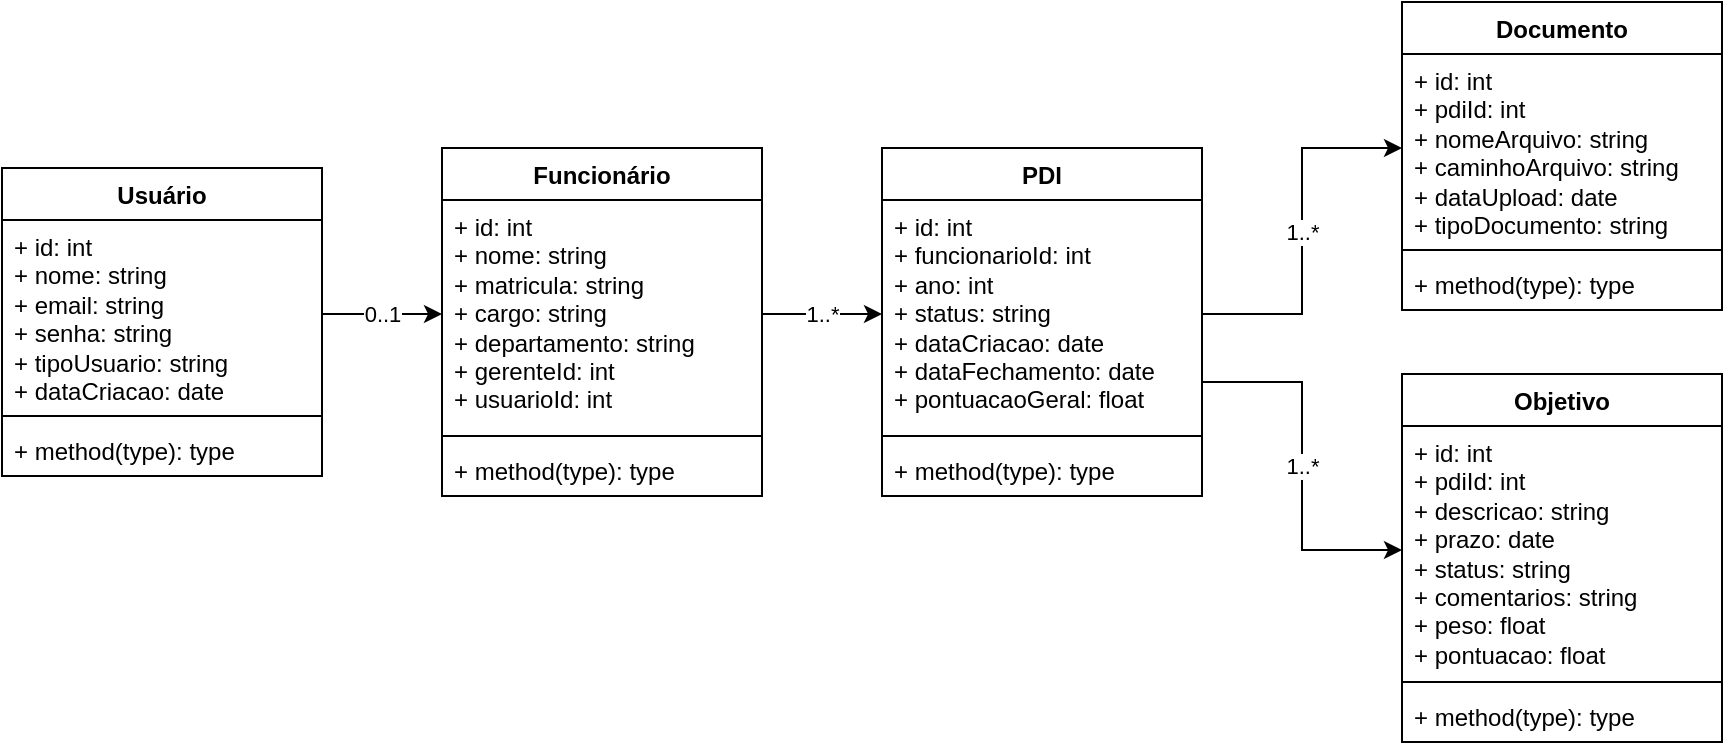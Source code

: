 <mxfile version="28.2.0">
  <diagram id="C5RBs43oDa-KdzZeNtuy" name="Page-1">
    <mxGraphModel dx="413" dy="583" grid="1" gridSize="10" guides="1" tooltips="1" connect="1" arrows="1" fold="1" page="1" pageScale="1" pageWidth="850" pageHeight="1100" math="0" shadow="0">
      <root>
        <mxCell id="0" />
        <mxCell id="1" parent="0" />
        <mxCell id="AjaOg8jVffC6_Tfzs3vE-1" value="Usuário" style="swimlane;fontStyle=1;align=center;verticalAlign=top;childLayout=stackLayout;horizontal=1;startSize=26;horizontalStack=0;resizeParent=1;resizeParentMax=0;resizeLast=0;collapsible=1;marginBottom=0;whiteSpace=wrap;html=1;" parent="1" vertex="1">
          <mxGeometry x="1190" y="373" width="160" height="154" as="geometry" />
        </mxCell>
        <mxCell id="AjaOg8jVffC6_Tfzs3vE-2" value="+ id: int&lt;br&gt;+ nome: string&lt;br&gt;+ email: string&lt;br&gt;+ senha: string&lt;br&gt;+ tipoUsuario: string&lt;br&gt;+ dataCriacao: date" style="text;strokeColor=none;fillColor=none;align=left;verticalAlign=top;spacingLeft=4;spacingRight=4;overflow=hidden;rotatable=0;points=[[0,0.5],[1,0.5]];portConstraint=eastwest;whiteSpace=wrap;html=1;" parent="AjaOg8jVffC6_Tfzs3vE-1" vertex="1">
          <mxGeometry y="26" width="160" height="94" as="geometry" />
        </mxCell>
        <mxCell id="AjaOg8jVffC6_Tfzs3vE-3" value="" style="line;strokeWidth=1;fillColor=none;align=left;verticalAlign=middle;spacingTop=-1;spacingLeft=3;spacingRight=3;rotatable=0;labelPosition=right;points=[];portConstraint=eastwest;strokeColor=inherit;" parent="AjaOg8jVffC6_Tfzs3vE-1" vertex="1">
          <mxGeometry y="120" width="160" height="8" as="geometry" />
        </mxCell>
        <mxCell id="AjaOg8jVffC6_Tfzs3vE-4" value="+ method(type): type" style="text;strokeColor=none;fillColor=none;align=left;verticalAlign=top;spacingLeft=4;spacingRight=4;overflow=hidden;rotatable=0;points=[[0,0.5],[1,0.5]];portConstraint=eastwest;whiteSpace=wrap;html=1;" parent="AjaOg8jVffC6_Tfzs3vE-1" vertex="1">
          <mxGeometry y="128" width="160" height="26" as="geometry" />
        </mxCell>
        <mxCell id="AjaOg8jVffC6_Tfzs3vE-5" value="Funcionário" style="swimlane;fontStyle=1;align=center;verticalAlign=top;childLayout=stackLayout;horizontal=1;startSize=26;horizontalStack=0;resizeParent=1;resizeParentMax=0;resizeLast=0;collapsible=1;marginBottom=0;whiteSpace=wrap;html=1;" parent="1" vertex="1">
          <mxGeometry x="1410" y="363" width="160" height="174" as="geometry" />
        </mxCell>
        <mxCell id="AjaOg8jVffC6_Tfzs3vE-6" value="+ id: int&lt;br&gt;+ nome: string&lt;br&gt;+ matricula: string&lt;br&gt;+ cargo: string&lt;br&gt;+ departamento: string&lt;br&gt;+ gerenteId: int&lt;br&gt;+ usuarioId: int" style="text;strokeColor=none;fillColor=none;align=left;verticalAlign=top;spacingLeft=4;spacingRight=4;overflow=hidden;rotatable=0;points=[[0,0.5],[1,0.5]];portConstraint=eastwest;whiteSpace=wrap;html=1;" parent="AjaOg8jVffC6_Tfzs3vE-5" vertex="1">
          <mxGeometry y="26" width="160" height="114" as="geometry" />
        </mxCell>
        <mxCell id="AjaOg8jVffC6_Tfzs3vE-7" value="" style="line;strokeWidth=1;fillColor=none;align=left;verticalAlign=middle;spacingTop=-1;spacingLeft=3;spacingRight=3;rotatable=0;labelPosition=right;points=[];portConstraint=eastwest;strokeColor=inherit;" parent="AjaOg8jVffC6_Tfzs3vE-5" vertex="1">
          <mxGeometry y="140" width="160" height="8" as="geometry" />
        </mxCell>
        <mxCell id="AjaOg8jVffC6_Tfzs3vE-8" value="+ method(type): type" style="text;strokeColor=none;fillColor=none;align=left;verticalAlign=top;spacingLeft=4;spacingRight=4;overflow=hidden;rotatable=0;points=[[0,0.5],[1,0.5]];portConstraint=eastwest;whiteSpace=wrap;html=1;" parent="AjaOg8jVffC6_Tfzs3vE-5" vertex="1">
          <mxGeometry y="148" width="160" height="26" as="geometry" />
        </mxCell>
        <mxCell id="AjaOg8jVffC6_Tfzs3vE-9" value="PDI" style="swimlane;fontStyle=1;align=center;verticalAlign=top;childLayout=stackLayout;horizontal=1;startSize=26;horizontalStack=0;resizeParent=1;resizeParentMax=0;resizeLast=0;collapsible=1;marginBottom=0;whiteSpace=wrap;html=1;" parent="1" vertex="1">
          <mxGeometry x="1630" y="363" width="160" height="174" as="geometry" />
        </mxCell>
        <mxCell id="AjaOg8jVffC6_Tfzs3vE-10" value="+ id: int&lt;br&gt;+ funcionarioId: int&lt;br&gt;+ ano: int&lt;br&gt;+ status: string&lt;br&gt;+ dataCriacao: date&lt;br&gt;+ dataFechamento: date&lt;br&gt;+ pontuacaoGeral: float" style="text;strokeColor=none;fillColor=none;align=left;verticalAlign=top;spacingLeft=4;spacingRight=4;overflow=hidden;rotatable=0;points=[[0,0.5],[1,0.5]];portConstraint=eastwest;whiteSpace=wrap;html=1;" parent="AjaOg8jVffC6_Tfzs3vE-9" vertex="1">
          <mxGeometry y="26" width="160" height="114" as="geometry" />
        </mxCell>
        <mxCell id="AjaOg8jVffC6_Tfzs3vE-11" value="" style="line;strokeWidth=1;fillColor=none;align=left;verticalAlign=middle;spacingTop=-1;spacingLeft=3;spacingRight=3;rotatable=0;labelPosition=right;points=[];portConstraint=eastwest;strokeColor=inherit;" parent="AjaOg8jVffC6_Tfzs3vE-9" vertex="1">
          <mxGeometry y="140" width="160" height="8" as="geometry" />
        </mxCell>
        <mxCell id="AjaOg8jVffC6_Tfzs3vE-12" value="+ method(type): type" style="text;strokeColor=none;fillColor=none;align=left;verticalAlign=top;spacingLeft=4;spacingRight=4;overflow=hidden;rotatable=0;points=[[0,0.5],[1,0.5]];portConstraint=eastwest;whiteSpace=wrap;html=1;" parent="AjaOg8jVffC6_Tfzs3vE-9" vertex="1">
          <mxGeometry y="148" width="160" height="26" as="geometry" />
        </mxCell>
        <mxCell id="AjaOg8jVffC6_Tfzs3vE-13" value="Documento" style="swimlane;fontStyle=1;align=center;verticalAlign=top;childLayout=stackLayout;horizontal=1;startSize=26;horizontalStack=0;resizeParent=1;resizeParentMax=0;resizeLast=0;collapsible=1;marginBottom=0;whiteSpace=wrap;html=1;" parent="1" vertex="1">
          <mxGeometry x="1890" y="290" width="160" height="154" as="geometry" />
        </mxCell>
        <mxCell id="AjaOg8jVffC6_Tfzs3vE-14" value="+ id: int&lt;br&gt;+ pdiId: int&lt;br&gt;+ nomeArquivo: string&lt;br&gt;+ caminhoArquivo: string&lt;br&gt;+ dataUpload: date&lt;br&gt;+ tipoDocumento: string" style="text;strokeColor=none;fillColor=none;align=left;verticalAlign=top;spacingLeft=4;spacingRight=4;overflow=hidden;rotatable=0;points=[[0,0.5],[1,0.5]];portConstraint=eastwest;whiteSpace=wrap;html=1;" parent="AjaOg8jVffC6_Tfzs3vE-13" vertex="1">
          <mxGeometry y="26" width="160" height="94" as="geometry" />
        </mxCell>
        <mxCell id="AjaOg8jVffC6_Tfzs3vE-15" value="" style="line;strokeWidth=1;fillColor=none;align=left;verticalAlign=middle;spacingTop=-1;spacingLeft=3;spacingRight=3;rotatable=0;labelPosition=right;points=[];portConstraint=eastwest;strokeColor=inherit;" parent="AjaOg8jVffC6_Tfzs3vE-13" vertex="1">
          <mxGeometry y="120" width="160" height="8" as="geometry" />
        </mxCell>
        <mxCell id="AjaOg8jVffC6_Tfzs3vE-16" value="+ method(type): type" style="text;strokeColor=none;fillColor=none;align=left;verticalAlign=top;spacingLeft=4;spacingRight=4;overflow=hidden;rotatable=0;points=[[0,0.5],[1,0.5]];portConstraint=eastwest;whiteSpace=wrap;html=1;" parent="AjaOg8jVffC6_Tfzs3vE-13" vertex="1">
          <mxGeometry y="128" width="160" height="26" as="geometry" />
        </mxCell>
        <mxCell id="AjaOg8jVffC6_Tfzs3vE-17" value="Objetivo" style="swimlane;fontStyle=1;align=center;verticalAlign=top;childLayout=stackLayout;horizontal=1;startSize=26;horizontalStack=0;resizeParent=1;resizeParentMax=0;resizeLast=0;collapsible=1;marginBottom=0;whiteSpace=wrap;html=1;" parent="1" vertex="1">
          <mxGeometry x="1890" y="476" width="160" height="184" as="geometry" />
        </mxCell>
        <mxCell id="AjaOg8jVffC6_Tfzs3vE-18" value="+ id: int&lt;br&gt;+ pdiId: int&lt;br&gt;+ descricao: string&lt;br&gt;+ prazo: date&lt;br&gt;+ status: string&lt;br&gt;+ comentarios: string&lt;br&gt;+ peso: float&lt;br&gt;+ pontuacao: float" style="text;strokeColor=none;fillColor=none;align=left;verticalAlign=top;spacingLeft=4;spacingRight=4;overflow=hidden;rotatable=0;points=[[0,0.5],[1,0.5]];portConstraint=eastwest;whiteSpace=wrap;html=1;" parent="AjaOg8jVffC6_Tfzs3vE-17" vertex="1">
          <mxGeometry y="26" width="160" height="124" as="geometry" />
        </mxCell>
        <mxCell id="AjaOg8jVffC6_Tfzs3vE-19" value="" style="line;strokeWidth=1;fillColor=none;align=left;verticalAlign=middle;spacingTop=-1;spacingLeft=3;spacingRight=3;rotatable=0;labelPosition=right;points=[];portConstraint=eastwest;strokeColor=inherit;" parent="AjaOg8jVffC6_Tfzs3vE-17" vertex="1">
          <mxGeometry y="150" width="160" height="8" as="geometry" />
        </mxCell>
        <mxCell id="AjaOg8jVffC6_Tfzs3vE-20" value="+ method(type): type" style="text;strokeColor=none;fillColor=none;align=left;verticalAlign=top;spacingLeft=4;spacingRight=4;overflow=hidden;rotatable=0;points=[[0,0.5],[1,0.5]];portConstraint=eastwest;whiteSpace=wrap;html=1;" parent="AjaOg8jVffC6_Tfzs3vE-17" vertex="1">
          <mxGeometry y="158" width="160" height="26" as="geometry" />
        </mxCell>
        <mxCell id="AjaOg8jVffC6_Tfzs3vE-26" value="0..1" style="edgeStyle=orthogonalEdgeStyle;rounded=0;orthogonalLoop=1;jettySize=auto;html=1;exitX=1;exitY=0.5;exitDx=0;exitDy=0;entryX=0;entryY=0.5;entryDx=0;entryDy=0;" parent="1" source="AjaOg8jVffC6_Tfzs3vE-2" target="AjaOg8jVffC6_Tfzs3vE-6" edge="1">
          <mxGeometry relative="1" as="geometry" />
        </mxCell>
        <mxCell id="AjaOg8jVffC6_Tfzs3vE-27" value="1..*" style="edgeStyle=orthogonalEdgeStyle;rounded=0;orthogonalLoop=1;jettySize=auto;html=1;exitX=1;exitY=0.5;exitDx=0;exitDy=0;entryX=0;entryY=0.5;entryDx=0;entryDy=0;" parent="1" source="AjaOg8jVffC6_Tfzs3vE-6" target="AjaOg8jVffC6_Tfzs3vE-10" edge="1">
          <mxGeometry relative="1" as="geometry" />
        </mxCell>
        <mxCell id="AjaOg8jVffC6_Tfzs3vE-28" value="1..*" style="edgeStyle=orthogonalEdgeStyle;rounded=0;orthogonalLoop=1;jettySize=auto;html=1;exitX=1;exitY=0.5;exitDx=0;exitDy=0;entryX=0;entryY=0.5;entryDx=0;entryDy=0;" parent="1" source="AjaOg8jVffC6_Tfzs3vE-10" target="AjaOg8jVffC6_Tfzs3vE-14" edge="1">
          <mxGeometry relative="1" as="geometry" />
        </mxCell>
        <mxCell id="AjaOg8jVffC6_Tfzs3vE-29" value="1..*" style="edgeStyle=orthogonalEdgeStyle;rounded=0;orthogonalLoop=1;jettySize=auto;html=1;entryX=0;entryY=0.5;entryDx=0;entryDy=0;" parent="1" source="AjaOg8jVffC6_Tfzs3vE-10" target="AjaOg8jVffC6_Tfzs3vE-18" edge="1">
          <mxGeometry relative="1" as="geometry">
            <Array as="points">
              <mxPoint x="1840" y="480" />
              <mxPoint x="1840" y="564" />
            </Array>
          </mxGeometry>
        </mxCell>
      </root>
    </mxGraphModel>
  </diagram>
</mxfile>
